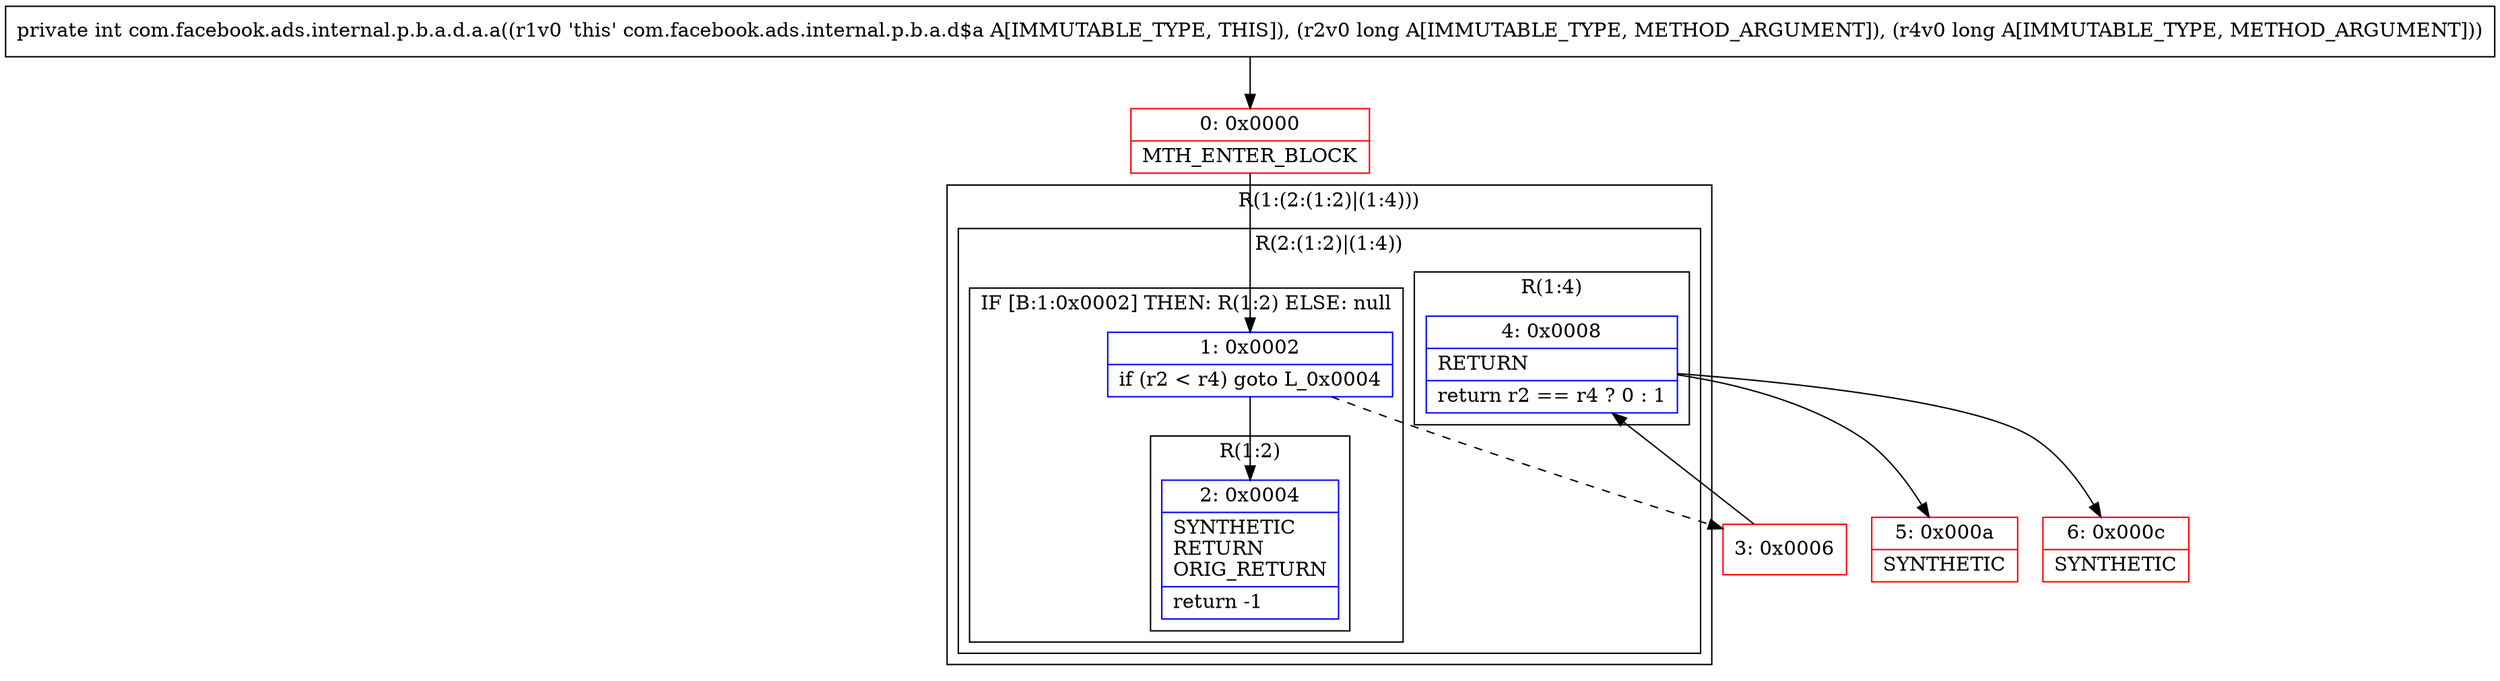 digraph "CFG forcom.facebook.ads.internal.p.b.a.d.a.a(JJ)I" {
subgraph cluster_Region_575490495 {
label = "R(1:(2:(1:2)|(1:4)))";
node [shape=record,color=blue];
subgraph cluster_Region_247301874 {
label = "R(2:(1:2)|(1:4))";
node [shape=record,color=blue];
subgraph cluster_IfRegion_756493195 {
label = "IF [B:1:0x0002] THEN: R(1:2) ELSE: null";
node [shape=record,color=blue];
Node_1 [shape=record,label="{1\:\ 0x0002|if (r2 \< r4) goto L_0x0004\l}"];
subgraph cluster_Region_1029574350 {
label = "R(1:2)";
node [shape=record,color=blue];
Node_2 [shape=record,label="{2\:\ 0x0004|SYNTHETIC\lRETURN\lORIG_RETURN\l|return \-1\l}"];
}
}
subgraph cluster_Region_1972807787 {
label = "R(1:4)";
node [shape=record,color=blue];
Node_4 [shape=record,label="{4\:\ 0x0008|RETURN\l|return r2 == r4 ? 0 : 1\l}"];
}
}
}
Node_0 [shape=record,color=red,label="{0\:\ 0x0000|MTH_ENTER_BLOCK\l}"];
Node_3 [shape=record,color=red,label="{3\:\ 0x0006}"];
Node_5 [shape=record,color=red,label="{5\:\ 0x000a|SYNTHETIC\l}"];
Node_6 [shape=record,color=red,label="{6\:\ 0x000c|SYNTHETIC\l}"];
MethodNode[shape=record,label="{private int com.facebook.ads.internal.p.b.a.d.a.a((r1v0 'this' com.facebook.ads.internal.p.b.a.d$a A[IMMUTABLE_TYPE, THIS]), (r2v0 long A[IMMUTABLE_TYPE, METHOD_ARGUMENT]), (r4v0 long A[IMMUTABLE_TYPE, METHOD_ARGUMENT])) }"];
MethodNode -> Node_0;
Node_1 -> Node_2;
Node_1 -> Node_3[style=dashed];
Node_4 -> Node_5;
Node_4 -> Node_6;
Node_0 -> Node_1;
Node_3 -> Node_4;
}

